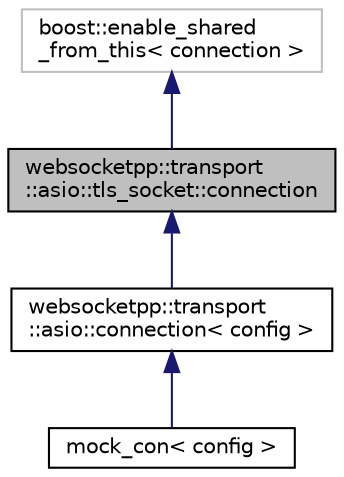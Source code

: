digraph "websocketpp::transport::asio::tls_socket::connection"
{
  edge [fontname="Helvetica",fontsize="10",labelfontname="Helvetica",labelfontsize="10"];
  node [fontname="Helvetica",fontsize="10",shape=record];
  Node0 [label="websocketpp::transport\l::asio::tls_socket::connection",height=0.2,width=0.4,color="black", fillcolor="grey75", style="filled", fontcolor="black"];
  Node1 -> Node0 [dir="back",color="midnightblue",fontsize="10",style="solid",fontname="Helvetica"];
  Node1 [label="boost::enable_shared\l_from_this\< connection \>",height=0.2,width=0.4,color="grey75", fillcolor="white", style="filled"];
  Node0 -> Node2 [dir="back",color="midnightblue",fontsize="10",style="solid",fontname="Helvetica"];
  Node2 [label="websocketpp::transport\l::asio::connection\< config \>",height=0.2,width=0.4,color="black", fillcolor="white", style="filled",URL="$classwebsocketpp_1_1transport_1_1asio_1_1connection.html",tooltip="Asio based connection transport component. "];
  Node2 -> Node3 [dir="back",color="midnightblue",fontsize="10",style="solid",fontname="Helvetica"];
  Node3 [label="mock_con\< config \>",height=0.2,width=0.4,color="black", fillcolor="white", style="filled",URL="$structmock__con.html"];
}
